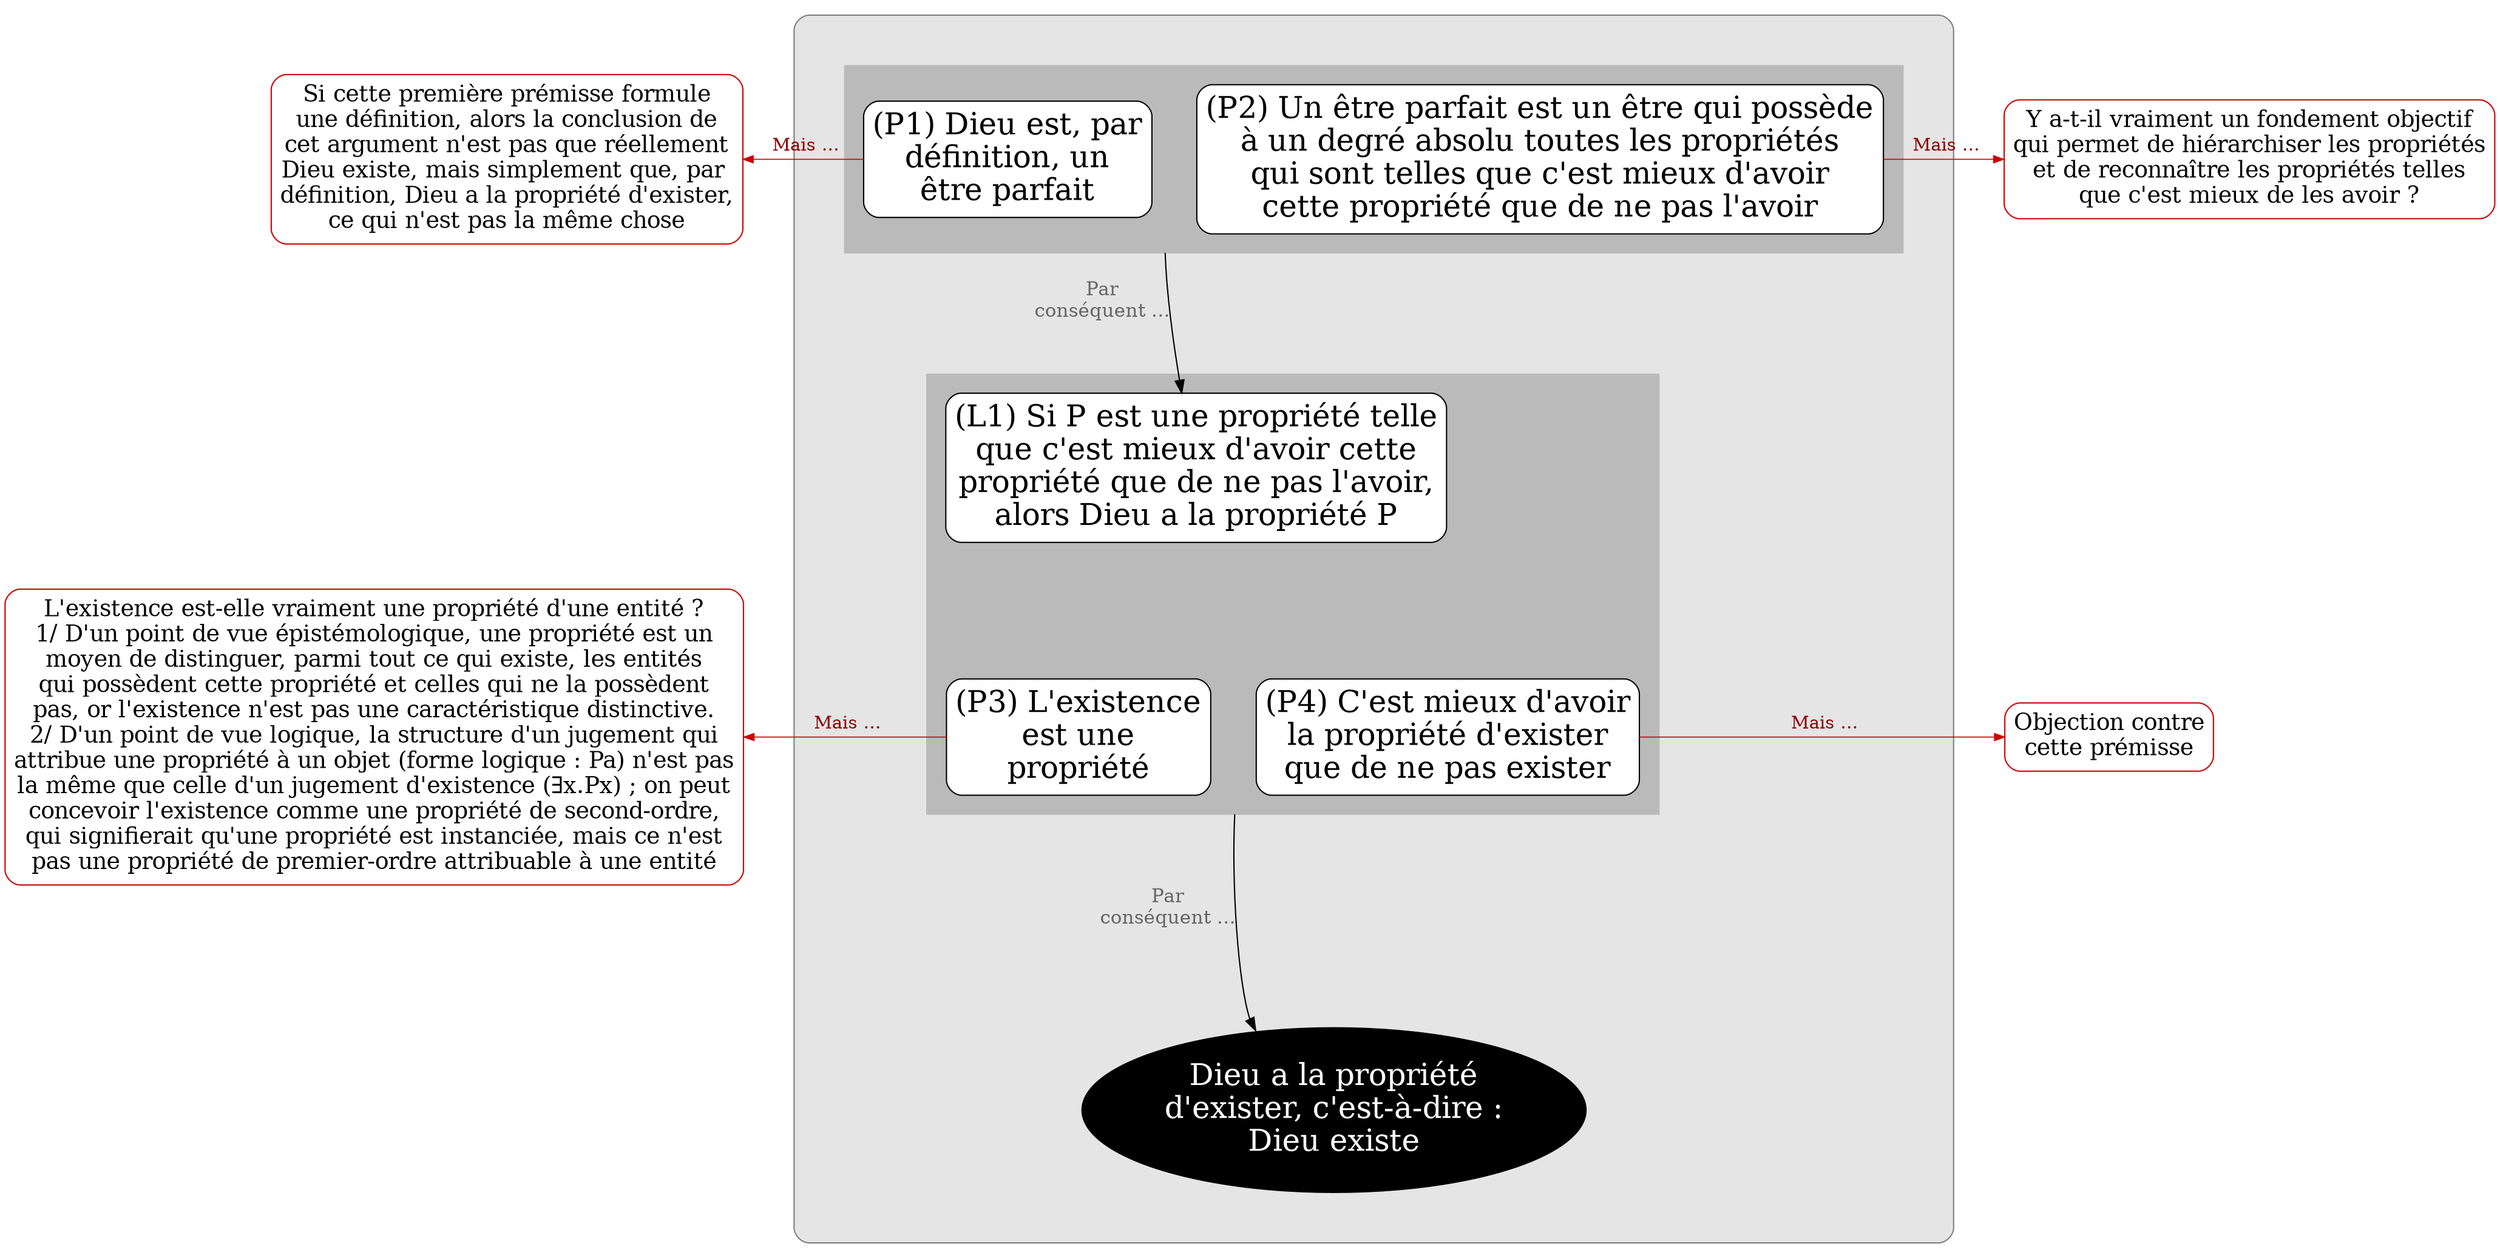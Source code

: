 digraph G {
splines=true
newrank=true
compound=true


node[color=red3, style="rounded, filled", shape="box", fillcolor=white, penwidth=1, fontcolor=black, fontsize=18, margin=0.1]
o1[label="Si cette première prémisse formule
une définition, alors la conclusion de
cet argument n'est pas que réellement
Dieu existe, mais simplement que, par 
définition, Dieu a la propriété d'exister,
ce qui n'est pas la même chose"]
o3[label="L'existence est-elle vraiment une propriété d'une entité ?
1/ D'un point de vue épistémologique, une propriété est un
moyen de distinguer, parmi tout ce qui existe, les entités
qui possèdent cette propriété et celles qui ne la possèdent
pas, or l'existence n'est pas une caractéristique distinctive.
2/ D'un point de vue logique, la structure d'un jugement qui
attribue une propriété à un objet (forme logique : Pa) n'est pas
la même que celle d'un jugement d'existence (∃x.Px) ; on peut
concevoir l'existence comme une propriété de second-ordre,
qui signifierait qu'une propriété est instanciée, mais ce n'est
pas une propriété de premier-ordre attribuable à une entité"]

node[shape=box, fillcolor=white, style="filled,rounded", color=black, fontsize=24, penwidth=1,fontcolor=black, margin=0.1]

edge[minlen=2,color=red3, penwidth=0.8, arrowsize=0.8, label=" Mais …", fontcolor=red4,fontsize=14]
{rank=same;o1->p1[dir=back]}
{rank=same;o3->p3[dir=back]}

subgraph cluster_0 {
bgcolor=grey90
style=rounded
color=grey50
margin=40



node[shape=box, fillcolor=white, style="filled,rounded", color=black]
edge[label="",xlabel="Par
conséquent …",fontcolor=grey40;fontsize=15,minlen=3,color=black,penwidth=1, arrowsize=1]



subgraph cluster_1 {
style="box"
margin=15
bgcolor=grey73
color=grey73
p1[label="(P1) Dieu est, par
définition, un
être parfait"]

p2[label="(P2) Un être parfait est un être qui possède
à un degré absolu toutes les propriétés
qui sont telles que c'est mieux d'avoir
cette propriété que de ne pas l'avoir"]
}


subgraph cluster_2 {
style="box"
margin=15
bgcolor=grey73
color=grey73
l1[label="(L1) Si P est une propriété telle
que c'est mieux d'avoir cette
propriété que de ne pas l'avoir,
alors Dieu a la propriété P"]
p3[label="(P3) L'existence
est une
propriété"]
p4[label="(P4) C'est mieux d'avoir
la propriété d'exister
que de ne pas exister"]
}


{rank=same;p1->p2[style=invis,xlabel="",minlen=1]}
l1->{p3,p4}[style=invis,xlabel="",minlen=1]
{rank=same;p3->p4[style=invis,xlabel="",minlen=1]}

p2:w->l1[ltail=cluster_1]

p4:w->C:nw[ltail=cluster_2]

vide1[style=invis]
{rank=same;vide1->C[style=invis, minlen=3]}

C[label="Dieu a la propriété
d'exister, c'est-à-dire :
Dieu existe",fillcolor=black, fontcolor=white, color=black, shape=ellipse]


}

node[color=red3, style="rounded, filled", shape="box", fillcolor=white, penwidth=1, fontcolor=black, fontsize=18, margin=0.1]

o2[label="Y a-t-il vraiment un fondement objectif
qui permet de hiérarchiser les propriétés
et de reconnaître les propriétés telles
que c'est mieux de les avoir ?"]
{rank=same;p2->o2}
o4[label="Objection contre
cette prémisse"]
{rank=same;p4->o4}

}
